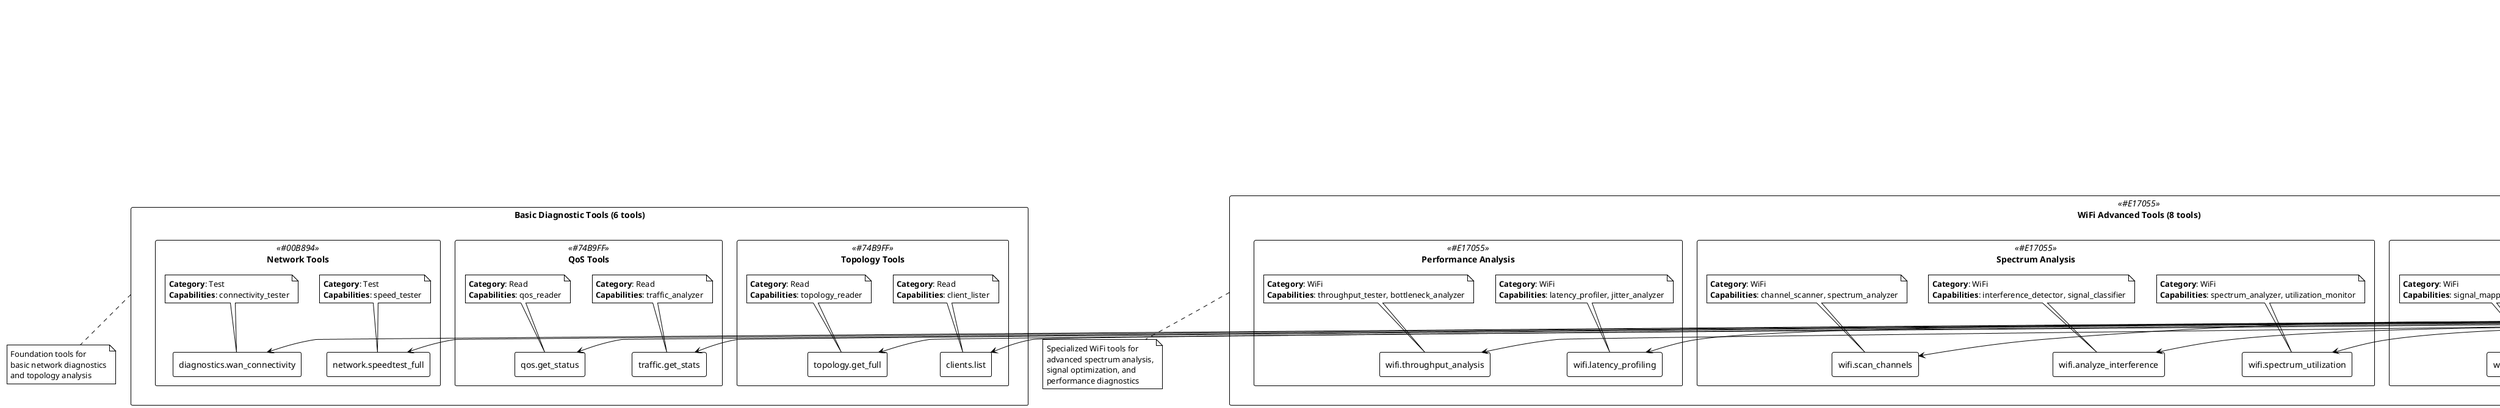 @startuml RTK_Controller_Tools_Architecture
!define RECTANGLE class

title RTK Controller - 診斷工具詳細架構 (22個工具)

!theme plain
skinparam backgroundColor #FFFFFF
skinparam componentStyle rectangle
skinparam packageStyle rectangle

' Define color scheme based on tool categories
!define READ_COLOR #74B9FF
!define TEST_COLOR #00B894
!define ACT_COLOR #FDCB6E
!define WIFI_COLOR #E17055

package "LLM Tool Engine" {
  [Tool Registry] as Registry
  [Session Manager] as Sessions
  [Metrics Collector] as Metrics
  [Tool Executor] as Executor
}

package "Basic Diagnostic Tools (6 tools)" {
  
  package "Topology Tools" <<READ_COLOR>> {
    [topology.get_full] as TopoFull
    [clients.list] as ClientsList
    note top of TopoFull : **Category**: Read\n**Capabilities**: topology_reader
    note top of ClientsList : **Category**: Read\n**Capabilities**: client_lister
  }
  
  package "Network Tools" <<TEST_COLOR>> {
    [network.speedtest_full] as SpeedTest
    [diagnostics.wan_connectivity] as WANTest
    note top of SpeedTest : **Category**: Test\n**Capabilities**: speed_tester
    note top of WANTest : **Category**: Test\n**Capabilities**: connectivity_tester
  }
  
  package "QoS Tools" <<READ_COLOR>> {
    [qos.get_status] as QoSStatus
    [traffic.get_stats] as TrafficStats
    note top of QoSStatus : **Category**: Read\n**Capabilities**: qos_reader
    note top of TrafficStats : **Category**: Read\n**Capabilities**: traffic_analyzer
  }
}

package "WiFi Advanced Tools (8 tools)" <<WIFI_COLOR>> {
  
  package "Spectrum Analysis" <<WIFI_COLOR>> {
    [wifi.scan_channels] as WifiScan
    [wifi.analyze_interference] as WifiInterference
    [wifi.spectrum_utilization] as WifiSpectrum
    note top of WifiScan : **Category**: WiFi\n**Capabilities**: channel_scanner, spectrum_analyzer
    note top of WifiInterference : **Category**: WiFi\n**Capabilities**: interference_detector, signal_classifier
    note top of WifiSpectrum : **Category**: WiFi\n**Capabilities**: spectrum_analyzer, utilization_monitor
  }
  
  package "Signal & Coverage" <<WIFI_COLOR>> {
    [wifi.signal_strength_map] as WifiSignal
    [wifi.coverage_analysis] as WifiCoverage
    [wifi.roaming_optimization] as WifiRoaming
    note top of WifiSignal : **Category**: WiFi\n**Capabilities**: signal_mapper, rssi_monitor
    note top of WifiCoverage : **Category**: WiFi\n**Capabilities**: coverage_mapper, path_loss_calculator
    note top of WifiRoaming : **Category**: WiFi\n**Capabilities**: roaming_analyzer, handoff_monitor
  }
  
  package "Performance Analysis" <<WIFI_COLOR>> {
    [wifi.throughput_analysis] as WifiThroughput
    [wifi.latency_profiling] as WifiLatency
    note top of WifiThroughput : **Category**: WiFi\n**Capabilities**: throughput_tester, bottleneck_analyzer
    note top of WifiLatency : **Category**: WiFi\n**Capabilities**: latency_profiler, jitter_analyzer
  }
}

package "Mesh Network Tools (6 tools)" {
  
  package "Topology & Relationships" <<READ_COLOR>> {
    [mesh.get_topology] as MeshTopo
    [mesh.node_relationship] as MeshNodes
    note top of MeshTopo : **Category**: Read\n**Capabilities**: mesh_scanner, topology_mapper
    note top of MeshNodes : **Category**: Read\n**Capabilities**: relationship_analyzer, dependency_mapper
  }
  
  package "Optimization & Testing" <<ACT_COLOR>> {
    [mesh.path_optimization] as MeshPath
    [mesh.load_balancing] as MeshLoad
    note top of MeshPath : **Category**: Act\n**Capabilities**: path_optimizer, routing_analyzer
    note top of MeshLoad : **Category**: Act\n**Capabilities**: load_balancer, traffic_analyzer
  }
  
  package "Performance & Reliability" <<TEST_COLOR>> {
    [mesh.backhaul_test] as MeshBackhaul
    [mesh.failover_simulation] as MeshFailover
    note top of MeshBackhaul : **Category**: Test\n**Capabilities**: backhaul_tester, bandwidth_analyzer
    note top of MeshFailover : **Category**: Test\n**Capabilities**: failover_simulator, resilience_tester
  }
}

package "Configuration Management (8 tools)" {
  
  package "Configuration Changes" <<ACT_COLOR>> {
    [config.wifi_settings] as ConfigWifi
    [config.qos_policies] as ConfigQoS
    [config.security_settings] as ConfigSecurity
    [config.band_steering] as ConfigBand
    note top of ConfigWifi : **Category**: Act\n**Capabilities**: config_manager, wifi_controller
    note top of ConfigQoS : **Category**: Act\n**Capabilities**: qos_manager, policy_engine
    note top of ConfigSecurity : **Category**: Act\n**Capabilities**: security_manager, encryption_controller
    note top of ConfigBand : **Category**: Act\n**Capabilities**: band_steering_controller, client_analyzer
  }
  
  package "Configuration Optimization" <<ACT_COLOR>> {
    [config.auto_optimize] as ConfigAuto
    [config.rollback_safe] as ConfigRollback
    note top of ConfigAuto : **Category**: Act\n**Capabilities**: auto_optimizer, ml_analyzer
    note top of ConfigRollback : **Category**: Act\n**Capabilities**: backup_manager, rollback_controller
  }
  
  package "Validation & Analysis" <<TEST_COLOR>> {
    [config.validate_changes] as ConfigValidate
    [config.impact_analysis] as ConfigImpact
    note top of ConfigValidate : **Category**: Test\n**Capabilities**: config_validator, safety_checker
    note top of ConfigImpact : **Category**: Read\n**Capabilities**: impact_analyzer, risk_assessor
  }
}

' Tool Engine connections
Registry --> TopoFull
Registry --> ClientsList
Registry --> SpeedTest
Registry --> WANTest
Registry --> QoSStatus
Registry --> TrafficStats

Registry --> WifiScan
Registry --> WifiInterference
Registry --> WifiSpectrum
Registry --> WifiSignal
Registry --> WifiCoverage
Registry --> WifiRoaming
Registry --> WifiThroughput
Registry --> WifiLatency

Registry --> MeshTopo
Registry --> MeshNodes
Registry --> MeshPath
Registry --> MeshLoad
Registry --> MeshBackhaul
Registry --> MeshFailover

Registry --> ConfigWifi
Registry --> ConfigQoS
Registry --> ConfigSecurity
Registry --> ConfigBand
Registry --> ConfigAuto
Registry --> ConfigValidate
Registry --> ConfigRollback
Registry --> ConfigImpact

Executor --> Registry : "Get Tool"
Sessions --> Metrics : "Record Usage"

note top of Registry : **22 Registered Tools**\n- Basic: 6 tools\n- WiFi Advanced: 8 tools\n- Mesh Network: 6 tools\n- Configuration: 8 tools

note bottom of "Basic Diagnostic Tools (6 tools)" : Foundation tools for\nbasic network diagnostics\nand topology analysis

note bottom of "WiFi Advanced Tools (8 tools)" : Specialized WiFi tools for\nadvanced spectrum analysis,\nsignal optimization, and\nperformance diagnostics

note bottom of "Mesh Network Tools (6 tools)" : Comprehensive mesh network\ntools for topology analysis,\nload balancing, and\nfailover testing

note bottom of "Configuration Management (8 tools)" : Intelligent configuration\nmanagement with validation,\noptimization, and safe\nrollback capabilities

' Legend
note as Legend
  **Tool Categories:**
  • **Read** (Blue): Information gathering
  • **Test** (Green): Performance testing
  • **Act** (Orange): Configuration changes
  • **WiFi** (Red): WiFi-specific operations
  
  **Implementation Status:**
  ✅ All 22 tools implemented
  ✅ All tools tested
  ✅ Engine integration complete
end note

@enduml